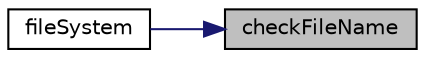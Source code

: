 digraph "checkFileName"
{
 // LATEX_PDF_SIZE
  edge [fontname="Helvetica",fontsize="10",labelfontname="Helvetica",labelfontsize="10"];
  node [fontname="Helvetica",fontsize="10",shape=record];
  rankdir="RL";
  Node1 [label="checkFileName",height=0.2,width=0.4,color="black", fillcolor="grey75", style="filled", fontcolor="black",tooltip="Is a valid file name?"];
  Node1 -> Node2 [dir="back",color="midnightblue",fontsize="10",style="solid",fontname="Helvetica"];
  Node2 [label="fileSystem",height=0.2,width=0.4,color="black", fillcolor="white", style="filled",URL="$classpFlow_1_1fileSystem.html#a9f11e2e2ee9e22476b5a2f6696bd3dae",tooltip="From full path."];
}

